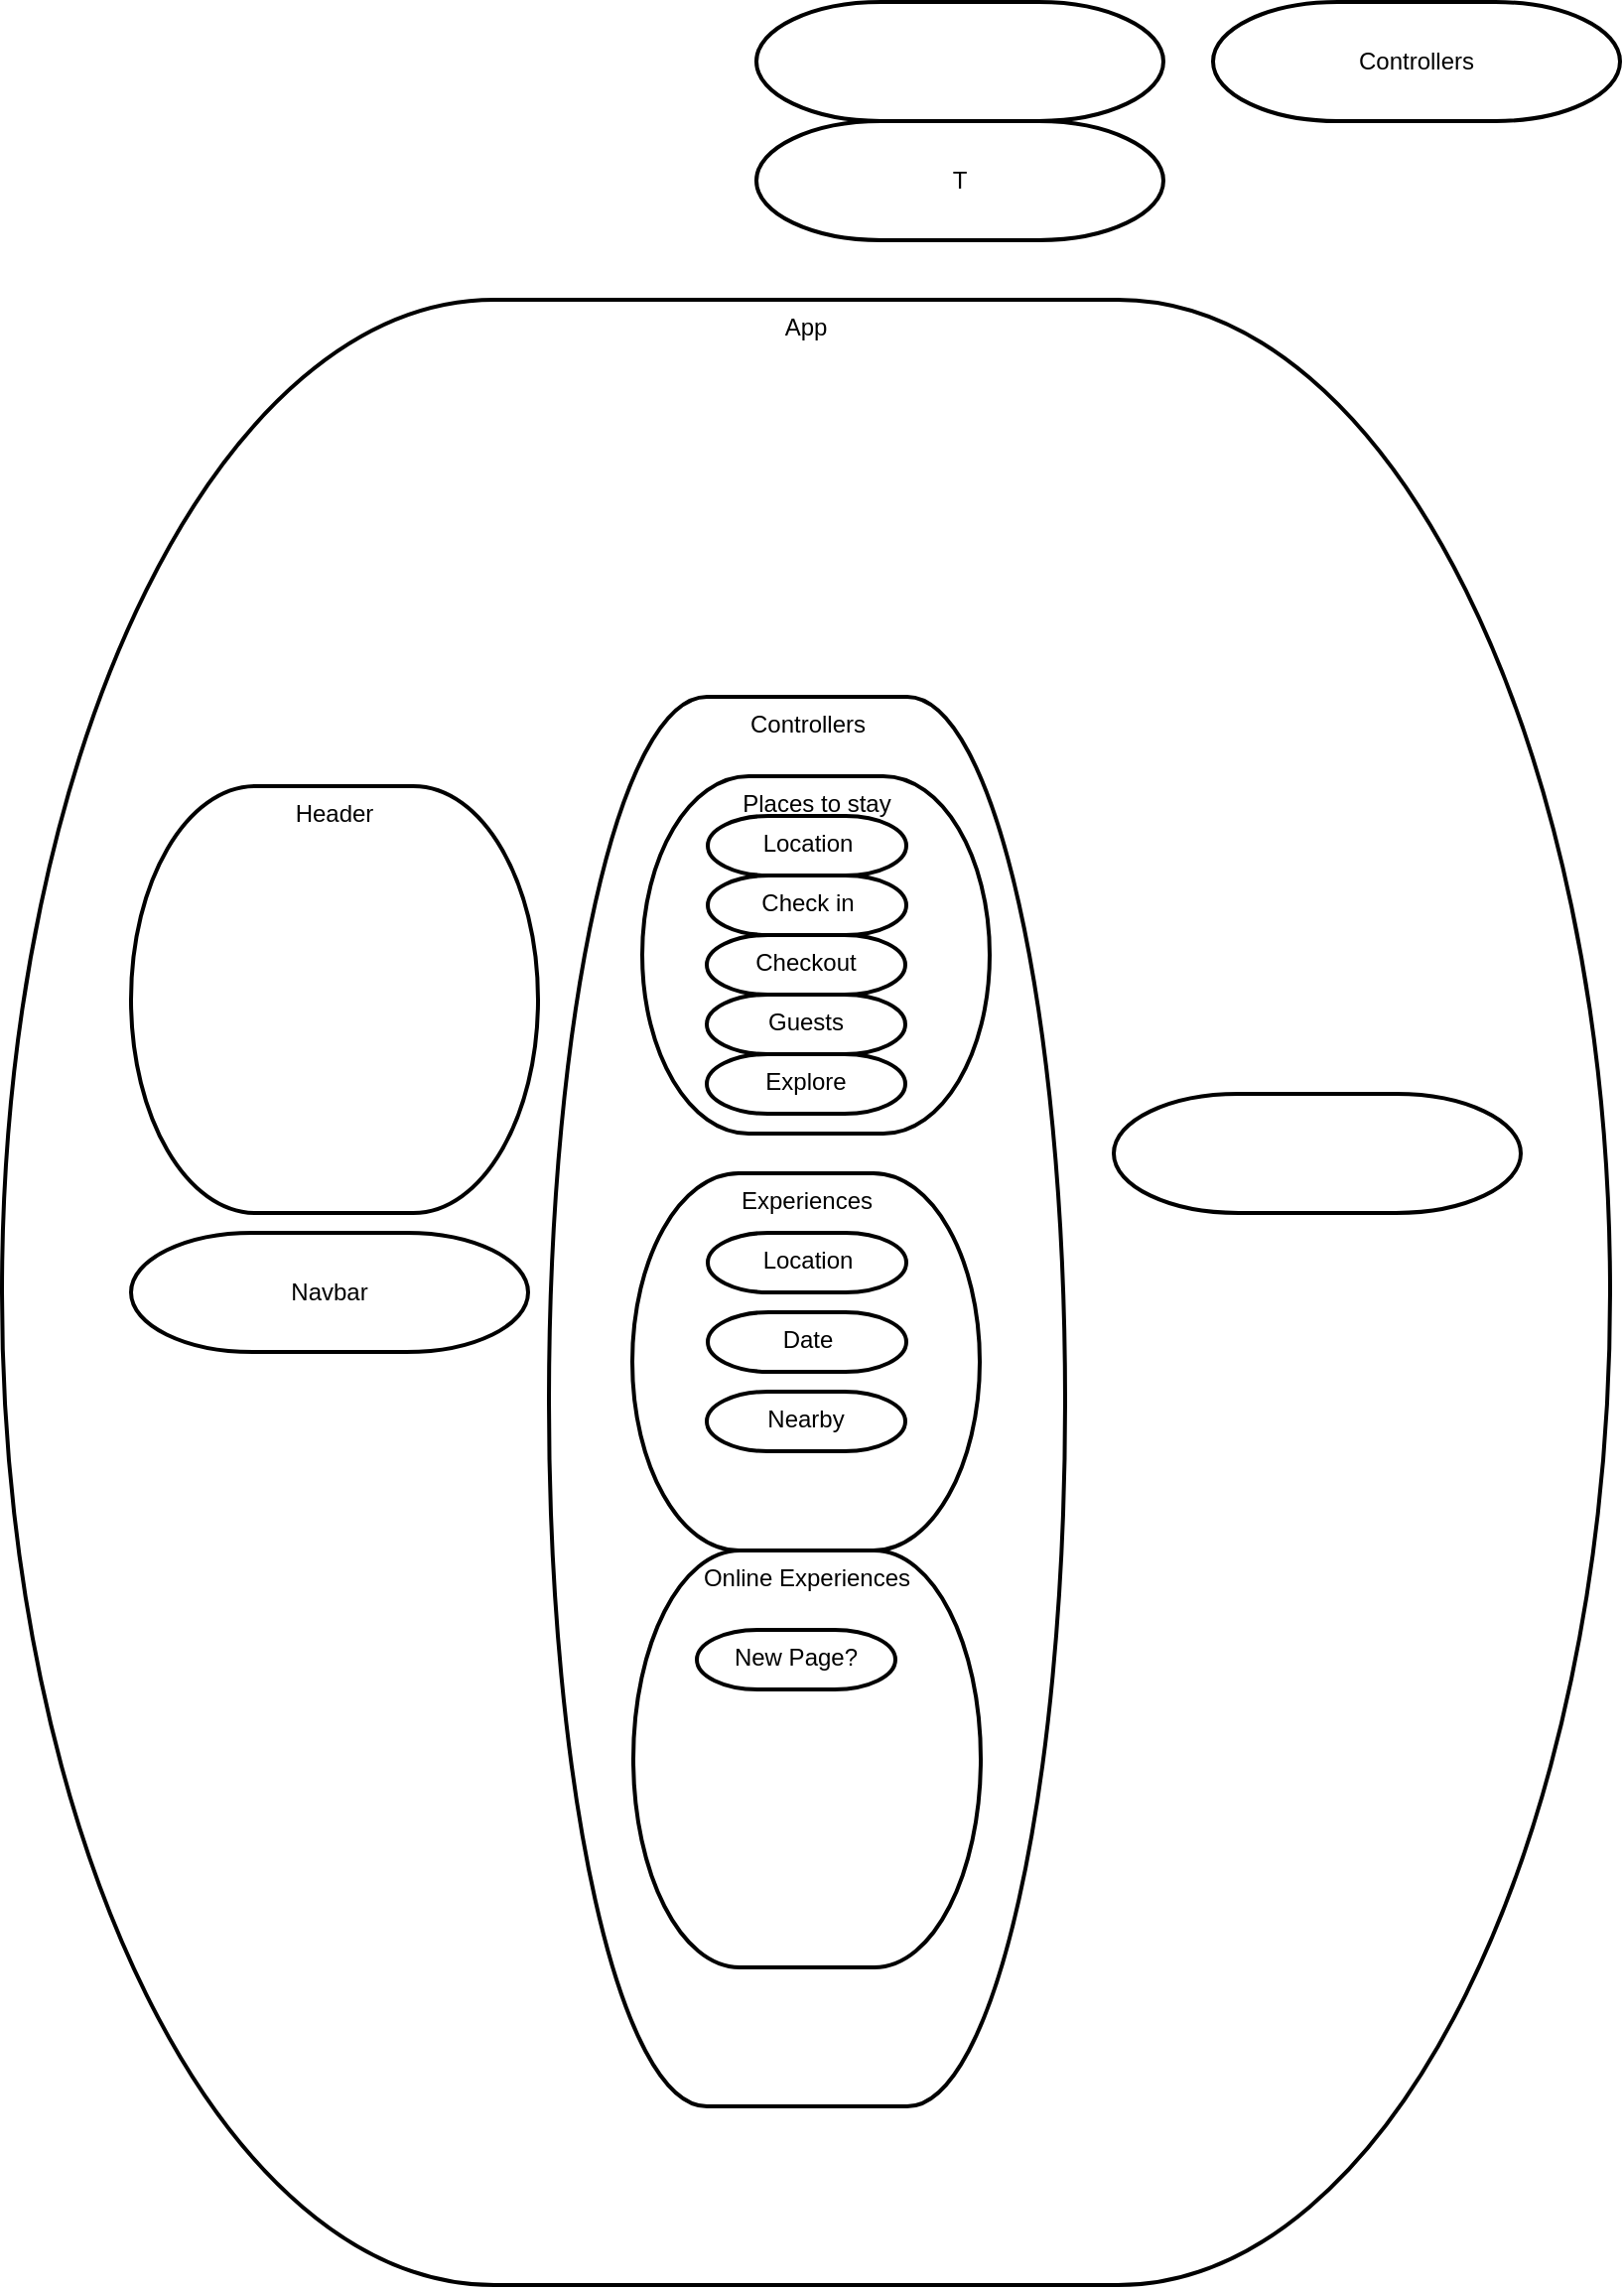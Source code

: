 <mxfile version="14.8.2" type="github">
  <diagram id="aUEwgWSUnMx6gjoFMZ-2" name="Page-1">
    <mxGraphModel dx="652" dy="530" grid="1" gridSize="10" guides="1" tooltips="1" connect="1" arrows="1" fold="1" page="1" pageScale="1" pageWidth="850" pageHeight="1100" math="0" shadow="0">
      <root>
        <mxCell id="0" />
        <mxCell id="1" parent="0" />
        <mxCell id="q8x_GxHyqPgqStEDYu0S-14" value="T" style="strokeWidth=2;html=1;shape=mxgraph.flowchart.terminator;whiteSpace=wrap;" vertex="1" parent="1">
          <mxGeometry x="400" y="390" width="205" height="60" as="geometry" />
        </mxCell>
        <mxCell id="q8x_GxHyqPgqStEDYu0S-15" value="" style="strokeWidth=2;html=1;shape=mxgraph.flowchart.terminator;whiteSpace=wrap;" vertex="1" parent="1">
          <mxGeometry x="400" y="330" width="205" height="60" as="geometry" />
        </mxCell>
        <mxCell id="q8x_GxHyqPgqStEDYu0S-17" value="App" style="strokeWidth=2;html=1;shape=mxgraph.flowchart.terminator;whiteSpace=wrap;verticalAlign=top;" vertex="1" parent="1">
          <mxGeometry x="20" y="480" width="810" height="1000" as="geometry" />
        </mxCell>
        <mxCell id="q8x_GxHyqPgqStEDYu0S-12" value="Controllers" style="strokeWidth=2;html=1;shape=mxgraph.flowchart.terminator;whiteSpace=wrap;" vertex="1" parent="1">
          <mxGeometry x="630" y="330" width="205" height="60" as="geometry" />
        </mxCell>
        <mxCell id="q8x_GxHyqPgqStEDYu0S-18" value="Header" style="strokeWidth=2;html=1;shape=mxgraph.flowchart.terminator;whiteSpace=wrap;verticalAlign=top;" vertex="1" parent="1">
          <mxGeometry x="85" y="725" width="205" height="215" as="geometry" />
        </mxCell>
        <mxCell id="q8x_GxHyqPgqStEDYu0S-16" value="" style="strokeWidth=2;html=1;shape=mxgraph.flowchart.terminator;whiteSpace=wrap;" vertex="1" parent="1">
          <mxGeometry x="580" y="880" width="205" height="60" as="geometry" />
        </mxCell>
        <mxCell id="q8x_GxHyqPgqStEDYu0S-13" value="Controllers" style="strokeWidth=2;html=1;shape=mxgraph.flowchart.terminator;whiteSpace=wrap;verticalAlign=top;" vertex="1" parent="1">
          <mxGeometry x="295.5" y="680" width="260" height="710" as="geometry" />
        </mxCell>
        <mxCell id="q8x_GxHyqPgqStEDYu0S-23" value="Places to stay" style="strokeWidth=2;html=1;shape=mxgraph.flowchart.terminator;whiteSpace=wrap;verticalAlign=top;" vertex="1" parent="1">
          <mxGeometry x="342.5" y="720" width="175" height="180" as="geometry" />
        </mxCell>
        <mxCell id="uYH_a5ywyoByY7UAgir8-3" value="Experiences" style="strokeWidth=2;html=1;shape=mxgraph.flowchart.terminator;whiteSpace=wrap;verticalAlign=top;" vertex="1" parent="1">
          <mxGeometry x="337.5" y="920" width="175" height="190" as="geometry" />
        </mxCell>
        <mxCell id="uYH_a5ywyoByY7UAgir8-4" value="Online Experiences" style="strokeWidth=2;html=1;shape=mxgraph.flowchart.terminator;whiteSpace=wrap;verticalAlign=top;" vertex="1" parent="1">
          <mxGeometry x="338" y="1110" width="175" height="210" as="geometry" />
        </mxCell>
        <mxCell id="uYH_a5ywyoByY7UAgir8-5" value="Navbar" style="strokeWidth=2;html=1;shape=mxgraph.flowchart.terminator;whiteSpace=wrap;" vertex="1" parent="1">
          <mxGeometry x="85" y="950" width="200" height="60" as="geometry" />
        </mxCell>
        <mxCell id="uYH_a5ywyoByY7UAgir8-8" value="Location" style="strokeWidth=2;html=1;shape=mxgraph.flowchart.terminator;whiteSpace=wrap;verticalAlign=top;" vertex="1" parent="1">
          <mxGeometry x="375.5" y="740" width="100" height="30" as="geometry" />
        </mxCell>
        <mxCell id="uYH_a5ywyoByY7UAgir8-9" value="Check in" style="strokeWidth=2;html=1;shape=mxgraph.flowchart.terminator;whiteSpace=wrap;verticalAlign=top;" vertex="1" parent="1">
          <mxGeometry x="375.5" y="770" width="100" height="30" as="geometry" />
        </mxCell>
        <mxCell id="uYH_a5ywyoByY7UAgir8-10" value="Checkout" style="strokeWidth=2;html=1;shape=mxgraph.flowchart.terminator;whiteSpace=wrap;verticalAlign=top;" vertex="1" parent="1">
          <mxGeometry x="375" y="800" width="100" height="30" as="geometry" />
        </mxCell>
        <mxCell id="uYH_a5ywyoByY7UAgir8-11" value="Guests" style="strokeWidth=2;html=1;shape=mxgraph.flowchart.terminator;whiteSpace=wrap;verticalAlign=top;" vertex="1" parent="1">
          <mxGeometry x="375" y="830" width="100" height="30" as="geometry" />
        </mxCell>
        <mxCell id="uYH_a5ywyoByY7UAgir8-13" value="Explore" style="strokeWidth=2;html=1;shape=mxgraph.flowchart.terminator;whiteSpace=wrap;verticalAlign=top;" vertex="1" parent="1">
          <mxGeometry x="375" y="860" width="100" height="30" as="geometry" />
        </mxCell>
        <mxCell id="uYH_a5ywyoByY7UAgir8-14" value="Location" style="strokeWidth=2;html=1;shape=mxgraph.flowchart.terminator;whiteSpace=wrap;verticalAlign=top;" vertex="1" parent="1">
          <mxGeometry x="375.5" y="950" width="100" height="30" as="geometry" />
        </mxCell>
        <mxCell id="uYH_a5ywyoByY7UAgir8-15" value="Date" style="strokeWidth=2;html=1;shape=mxgraph.flowchart.terminator;whiteSpace=wrap;verticalAlign=top;" vertex="1" parent="1">
          <mxGeometry x="375.5" y="990" width="100" height="30" as="geometry" />
        </mxCell>
        <mxCell id="uYH_a5ywyoByY7UAgir8-18" value="Nearby" style="strokeWidth=2;html=1;shape=mxgraph.flowchart.terminator;whiteSpace=wrap;verticalAlign=top;" vertex="1" parent="1">
          <mxGeometry x="375" y="1030" width="100" height="30" as="geometry" />
        </mxCell>
        <mxCell id="uYH_a5ywyoByY7UAgir8-19" value="New Page?" style="strokeWidth=2;html=1;shape=mxgraph.flowchart.terminator;whiteSpace=wrap;verticalAlign=top;" vertex="1" parent="1">
          <mxGeometry x="370" y="1150" width="100" height="30" as="geometry" />
        </mxCell>
      </root>
    </mxGraphModel>
  </diagram>
</mxfile>
